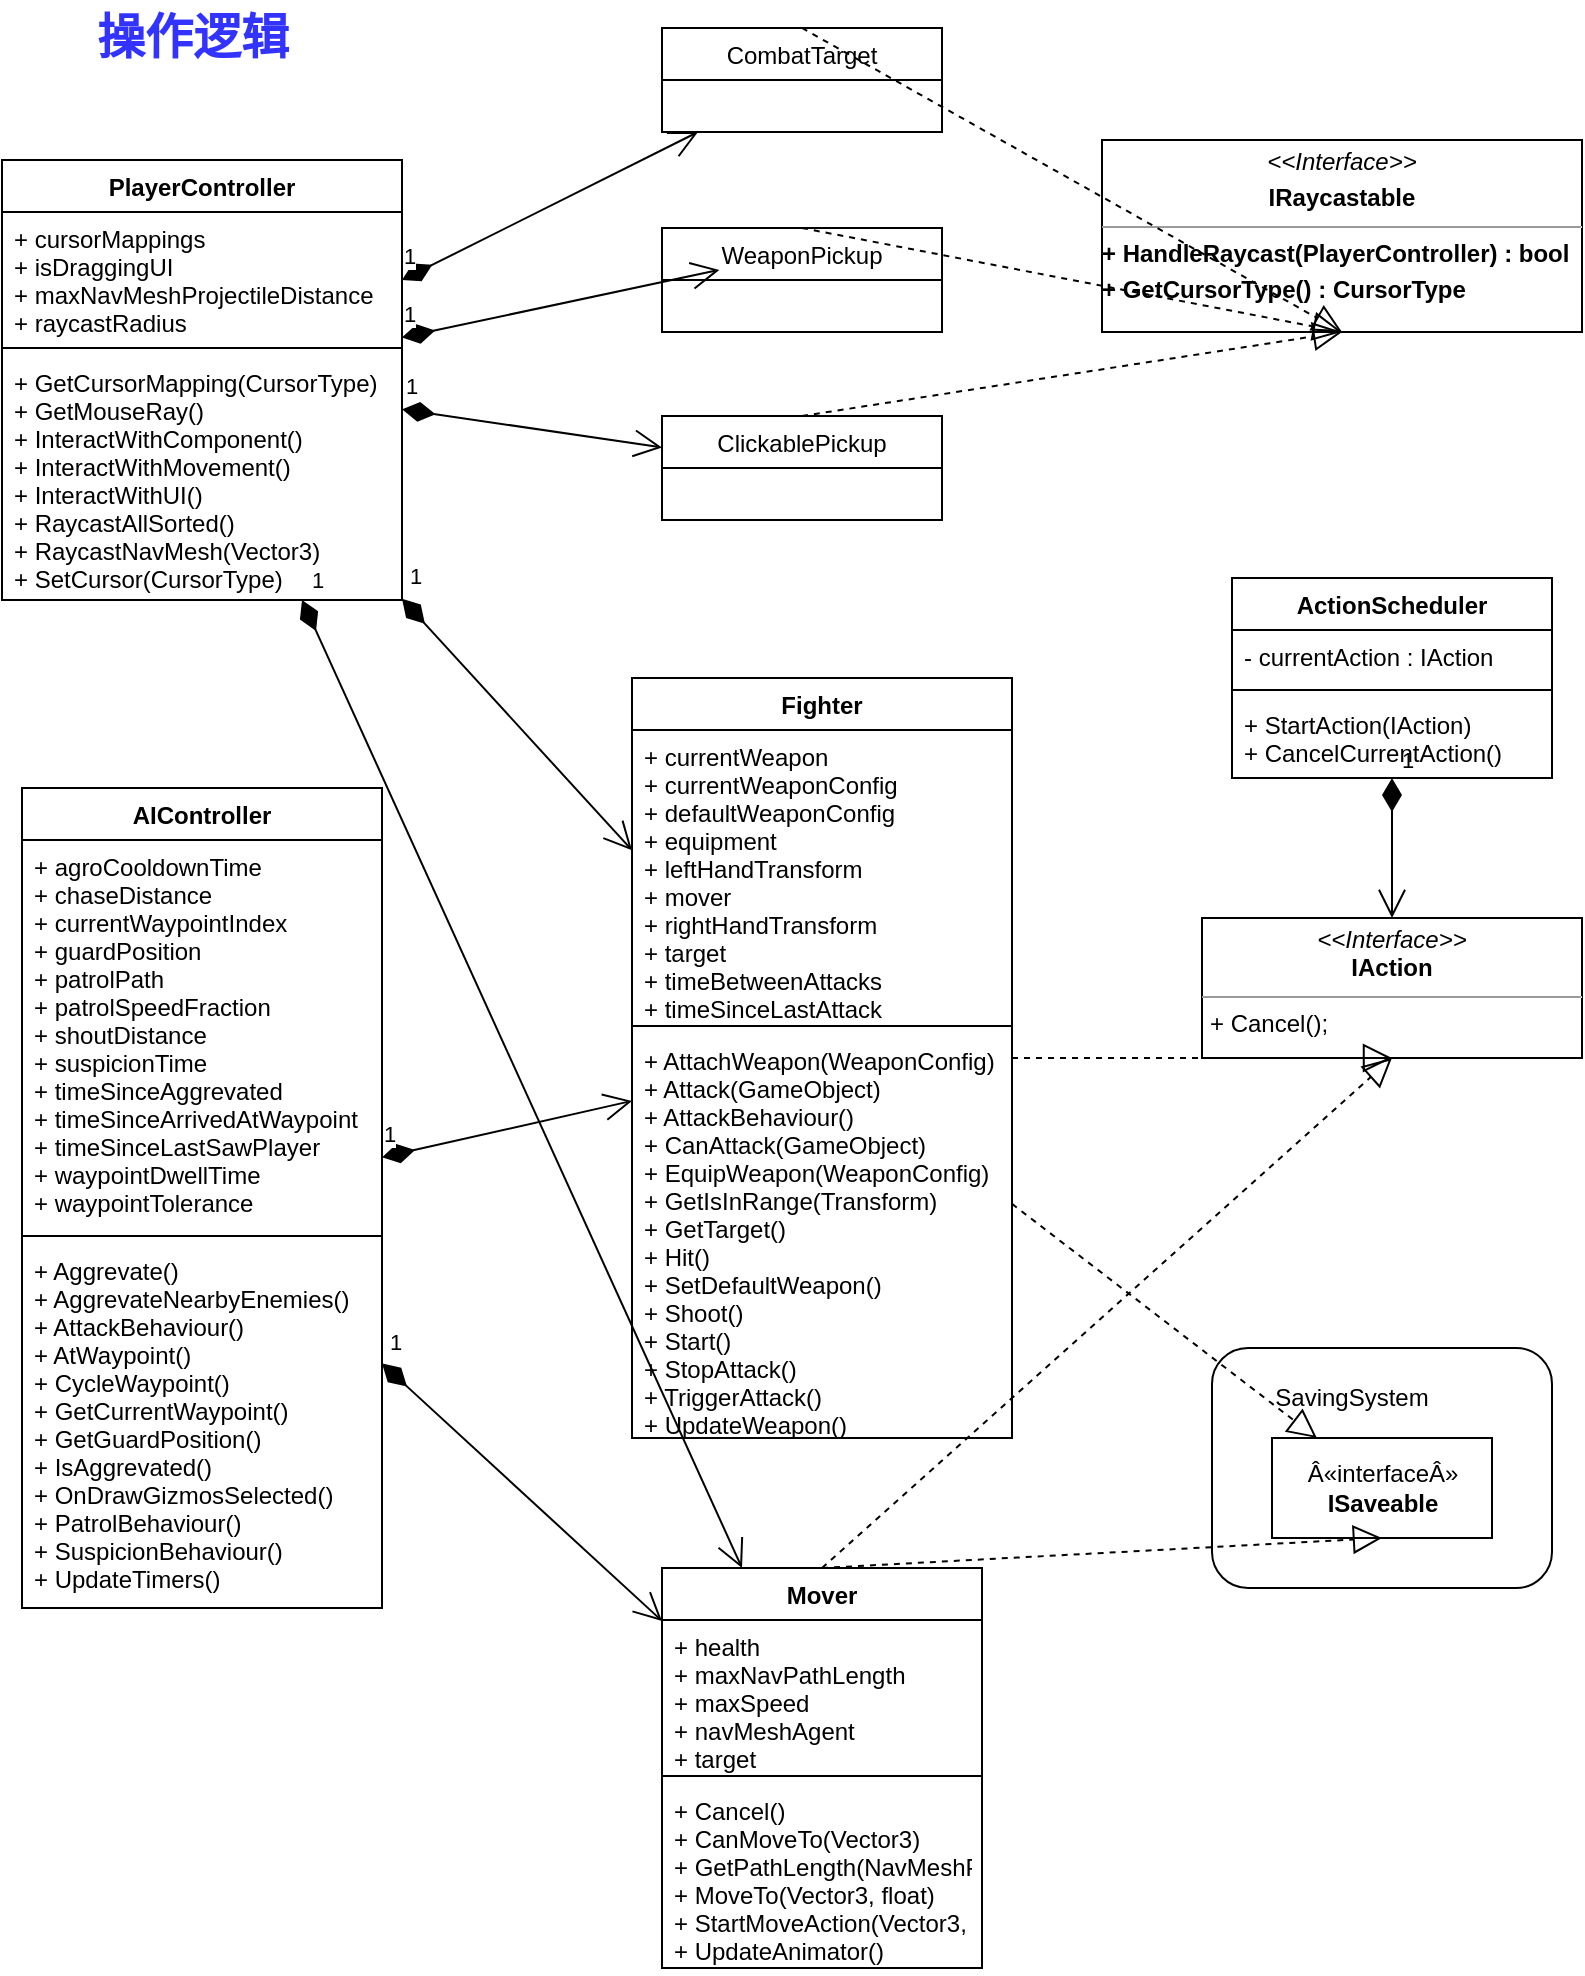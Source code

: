 <mxfile version="13.1.3">
    <diagram id="6hGFLwfOUW9BJ-s0fimq" name="Page-1">
        <mxGraphModel dx="1222" dy="932" grid="1" gridSize="10" guides="1" tooltips="1" connect="1" arrows="1" fold="1" page="1" pageScale="1" pageWidth="827" pageHeight="1169" math="0" shadow="0">
            <root>
                <mxCell id="0"/>
                <mxCell id="1" parent="0"/>
                <mxCell id="2" value="&lt;p style=&quot;margin: 0px ; margin-top: 4px ; text-align: center&quot;&gt;&lt;i&gt;&amp;lt;&amp;lt;Interface&amp;gt;&amp;gt;&lt;/i&gt;&lt;br&gt;&lt;/p&gt;&lt;p style=&quot;margin: 0px ; margin-top: 4px ; text-align: center&quot;&gt;&lt;b&gt;IRaycastable&lt;/b&gt;&lt;/p&gt;&lt;hr size=&quot;1&quot;&gt;&lt;p style=&quot;margin: 4px 0px 0px&quot;&gt;&lt;b&gt;+ HandleRaycast(PlayerController) : bool&lt;/b&gt;&lt;/p&gt;&lt;p style=&quot;margin: 4px 0px 0px&quot;&gt;&lt;b&gt;+ GetCursorType() : CursorType&lt;/b&gt;&lt;/p&gt;" style="verticalAlign=top;align=left;overflow=fill;fontSize=12;fontFamily=Helvetica;html=1;" vertex="1" parent="1">
                    <mxGeometry x="580" y="126" width="240" height="96" as="geometry"/>
                </mxCell>
                <mxCell id="3" value="" style="endArrow=block;dashed=1;endFill=0;endSize=12;html=1;entryX=0.5;entryY=1;entryDx=0;entryDy=0;exitX=0.5;exitY=0;exitDx=0;exitDy=0;" edge="1" parent="1" source="13" target="2">
                    <mxGeometry width="160" relative="1" as="geometry">
                        <mxPoint x="580" y="226" as="sourcePoint"/>
                        <mxPoint x="640" y="406" as="targetPoint"/>
                    </mxGeometry>
                </mxCell>
                <mxCell id="21" value="" style="endArrow=block;dashed=1;endFill=0;endSize=12;html=1;entryX=0.5;entryY=1;entryDx=0;entryDy=0;exitX=0.5;exitY=0;exitDx=0;exitDy=0;" edge="1" parent="1" source="9" target="2">
                    <mxGeometry width="160" relative="1" as="geometry">
                        <mxPoint x="590" y="236" as="sourcePoint"/>
                        <mxPoint x="590" y="152" as="targetPoint"/>
                    </mxGeometry>
                </mxCell>
                <mxCell id="22" value="" style="endArrow=block;dashed=1;endFill=0;endSize=12;html=1;entryX=0.5;entryY=1;entryDx=0;entryDy=0;exitX=0.5;exitY=0;exitDx=0;exitDy=0;" edge="1" parent="1" source="17" target="2">
                    <mxGeometry width="160" relative="1" as="geometry">
                        <mxPoint x="780" y="230" as="sourcePoint"/>
                        <mxPoint x="590" y="152" as="targetPoint"/>
                    </mxGeometry>
                </mxCell>
                <mxCell id="25" value="" style="rounded=1;whiteSpace=wrap;html=1;" vertex="1" parent="1">
                    <mxGeometry x="635" y="730" width="170" height="120" as="geometry"/>
                </mxCell>
                <mxCell id="26" value="Â«interfaceÂ»&lt;br&gt;&lt;b&gt;ISaveable&lt;/b&gt;" style="html=1;" vertex="1" parent="1">
                    <mxGeometry x="665" y="775" width="110" height="50" as="geometry"/>
                </mxCell>
                <mxCell id="27" value="SavingSystem" style="text;html=1;strokeColor=none;fillColor=none;align=center;verticalAlign=middle;whiteSpace=wrap;rounded=0;" vertex="1" parent="1">
                    <mxGeometry x="665" y="745" width="80" height="20" as="geometry"/>
                </mxCell>
                <mxCell id="28" value="&lt;p style=&quot;margin: 0px ; margin-top: 4px ; text-align: center&quot;&gt;&lt;i&gt;&amp;lt;&amp;lt;Interface&amp;gt;&amp;gt;&lt;/i&gt;&lt;br&gt;&lt;b&gt;IAction&lt;/b&gt;&lt;/p&gt;&lt;hr size=&quot;1&quot;&gt;&lt;p style=&quot;margin: 0px ; margin-left: 4px&quot;&gt;+&amp;nbsp;Cancel();&lt;/p&gt;" style="verticalAlign=top;align=left;overflow=fill;fontSize=12;fontFamily=Helvetica;html=1;" vertex="1" parent="1">
                    <mxGeometry x="630" y="515" width="190" height="70" as="geometry"/>
                </mxCell>
                <mxCell id="41" value="" style="endArrow=block;dashed=1;endFill=0;endSize=12;html=1;entryX=0.5;entryY=1;entryDx=0;entryDy=0;" edge="1" parent="1" source="29" target="28">
                    <mxGeometry width="160" relative="1" as="geometry">
                        <mxPoint x="780" y="230" as="sourcePoint"/>
                        <mxPoint x="780" y="152" as="targetPoint"/>
                    </mxGeometry>
                </mxCell>
                <mxCell id="42" value="" style="endArrow=block;dashed=1;endFill=0;endSize=12;html=1;entryX=0.5;entryY=1;entryDx=0;entryDy=0;exitX=0.5;exitY=0;exitDx=0;exitDy=0;" edge="1" parent="1" source="37" target="28">
                    <mxGeometry width="160" relative="1" as="geometry">
                        <mxPoint x="585" y="496" as="sourcePoint"/>
                        <mxPoint x="705" y="422" as="targetPoint"/>
                    </mxGeometry>
                </mxCell>
                <mxCell id="48" value="1" style="endArrow=open;html=1;endSize=12;startArrow=diamondThin;startSize=14;startFill=1;edgeStyle=orthogonalEdgeStyle;align=left;verticalAlign=bottom;" edge="1" parent="1" source="43" target="28">
                    <mxGeometry x="-1" y="3" relative="1" as="geometry">
                        <mxPoint x="145" y="575" as="sourcePoint"/>
                        <mxPoint x="305" y="575" as="targetPoint"/>
                    </mxGeometry>
                </mxCell>
                <mxCell id="57" value="" style="endArrow=block;dashed=1;endFill=0;endSize=12;html=1;entryX=0.5;entryY=1;entryDx=0;entryDy=0;exitX=0.5;exitY=0;exitDx=0;exitDy=0;" edge="1" parent="1" source="37" target="26">
                    <mxGeometry width="160" relative="1" as="geometry">
                        <mxPoint x="834" y="496" as="sourcePoint"/>
                        <mxPoint x="705" y="422" as="targetPoint"/>
                    </mxGeometry>
                </mxCell>
                <mxCell id="60" value="" style="endArrow=block;dashed=1;endFill=0;endSize=12;html=1;" edge="1" parent="1" source="29" target="26">
                    <mxGeometry width="160" relative="1" as="geometry">
                        <mxPoint x="650" y="575.683" as="sourcePoint"/>
                        <mxPoint x="870.0" y="436" as="targetPoint"/>
                    </mxGeometry>
                </mxCell>
                <mxCell id="62" value="1" style="endArrow=open;html=1;endSize=12;startArrow=diamondThin;startSize=14;startFill=1;align=left;verticalAlign=bottom;" edge="1" parent="1" source="53" target="13">
                    <mxGeometry x="-1" y="3" relative="1" as="geometry">
                        <mxPoint x="920" y="426" as="sourcePoint"/>
                        <mxPoint x="730" y="356" as="targetPoint"/>
                    </mxGeometry>
                </mxCell>
                <mxCell id="63" value="1" style="endArrow=open;html=1;endSize=12;startArrow=diamondThin;startSize=14;startFill=1;align=left;verticalAlign=bottom;entryX=0.205;entryY=0.403;entryDx=0;entryDy=0;entryPerimeter=0;" edge="1" parent="1" source="53" target="9">
                    <mxGeometry x="-1" y="3" relative="1" as="geometry">
                        <mxPoint x="240" y="224.205" as="sourcePoint"/>
                        <mxPoint x="460" y="154.256" as="targetPoint"/>
                    </mxGeometry>
                </mxCell>
                <mxCell id="64" value="1" style="endArrow=open;html=1;endSize=12;startArrow=diamondThin;startSize=14;startFill=1;align=left;verticalAlign=bottom;" edge="1" parent="1" source="53" target="17">
                    <mxGeometry x="-1" y="3" relative="1" as="geometry">
                        <mxPoint x="240" y="247.671" as="sourcePoint"/>
                        <mxPoint x="488.7" y="226.956" as="targetPoint"/>
                    </mxGeometry>
                </mxCell>
                <mxCell id="65" value="1" style="endArrow=open;html=1;endSize=12;startArrow=diamondThin;startSize=14;startFill=1;align=left;verticalAlign=bottom;" edge="1" parent="1" source="53" target="29">
                    <mxGeometry x="-1" y="3" relative="1" as="geometry">
                        <mxPoint x="240" y="273.949" as="sourcePoint"/>
                        <mxPoint x="460" y="313.436" as="targetPoint"/>
                    </mxGeometry>
                </mxCell>
                <mxCell id="66" value="1" style="endArrow=open;html=1;endSize=12;startArrow=diamondThin;startSize=14;startFill=1;align=left;verticalAlign=bottom;entryX=0.25;entryY=0;entryDx=0;entryDy=0;" edge="1" parent="1" source="53" target="37">
                    <mxGeometry x="-1" y="3" relative="1" as="geometry">
                        <mxPoint x="240" y="347.566" as="sourcePoint"/>
                        <mxPoint x="460" y="549.012" as="targetPoint"/>
                    </mxGeometry>
                </mxCell>
                <mxCell id="67" value="1" style="endArrow=open;html=1;endSize=12;startArrow=diamondThin;startSize=14;startFill=1;align=left;verticalAlign=bottom;" edge="1" parent="1" source="49" target="37">
                    <mxGeometry x="-1" y="3" relative="1" as="geometry">
                        <mxPoint x="203.871" y="366.0" as="sourcePoint"/>
                        <mxPoint x="500" y="876" as="targetPoint"/>
                    </mxGeometry>
                </mxCell>
                <mxCell id="68" value="1" style="endArrow=open;html=1;endSize=12;startArrow=diamondThin;startSize=14;startFill=1;align=left;verticalAlign=bottom;" edge="1" parent="1" source="49" target="29">
                    <mxGeometry x="-1" y="3" relative="1" as="geometry">
                        <mxPoint x="220" y="761.366" as="sourcePoint"/>
                        <mxPoint x="460" y="922.341" as="targetPoint"/>
                    </mxGeometry>
                </mxCell>
                <mxCell id="53" value="PlayerController" style="swimlane;fontStyle=1;align=center;verticalAlign=top;childLayout=stackLayout;horizontal=1;startSize=26;horizontalStack=0;resizeParent=1;resizeParentMax=0;resizeLast=0;collapsible=1;marginBottom=0;" vertex="1" parent="1">
                    <mxGeometry x="30" y="136" width="200" height="220" as="geometry"/>
                </mxCell>
                <mxCell id="54" value="+ cursorMappings&#10;+ isDraggingUI&#10;+ maxNavMeshProjectileDistance&#10;+ raycastRadius" style="text;strokeColor=none;fillColor=none;align=left;verticalAlign=top;spacingLeft=4;spacingRight=4;overflow=hidden;rotatable=0;points=[[0,0.5],[1,0.5]];portConstraint=eastwest;" vertex="1" parent="53">
                    <mxGeometry y="26" width="200" height="64" as="geometry"/>
                </mxCell>
                <mxCell id="55" value="" style="line;strokeWidth=1;fillColor=none;align=left;verticalAlign=middle;spacingTop=-1;spacingLeft=3;spacingRight=3;rotatable=0;labelPosition=right;points=[];portConstraint=eastwest;" vertex="1" parent="53">
                    <mxGeometry y="90" width="200" height="8" as="geometry"/>
                </mxCell>
                <mxCell id="56" value="+ GetCursorMapping(CursorType)&#10;+ GetMouseRay()&#10;+ InteractWithComponent()&#10;+ InteractWithMovement()&#10;+ InteractWithUI()&#10;+ RaycastAllSorted()&#10;+ RaycastNavMesh(Vector3)&#10;+ SetCursor(CursorType)" style="text;strokeColor=none;fillColor=none;align=left;verticalAlign=top;spacingLeft=4;spacingRight=4;overflow=hidden;rotatable=0;points=[[0,0.5],[1,0.5]];portConstraint=eastwest;" vertex="1" parent="53">
                    <mxGeometry y="98" width="200" height="122" as="geometry"/>
                </mxCell>
                <mxCell id="13" value="CombatTarget" style="swimlane;fontStyle=0;childLayout=stackLayout;horizontal=1;startSize=26;fillColor=none;horizontalStack=0;resizeParent=1;resizeParentMax=0;resizeLast=0;collapsible=1;marginBottom=0;" vertex="1" parent="1">
                    <mxGeometry x="360" y="70" width="140" height="52" as="geometry"/>
                </mxCell>
                <mxCell id="17" value="ClickablePickup" style="swimlane;fontStyle=0;childLayout=stackLayout;horizontal=1;startSize=26;fillColor=none;horizontalStack=0;resizeParent=1;resizeParentMax=0;resizeLast=0;collapsible=1;marginBottom=0;" vertex="1" parent="1">
                    <mxGeometry x="360" y="264" width="140" height="52" as="geometry"/>
                </mxCell>
                <mxCell id="9" value="WeaponPickup" style="swimlane;fontStyle=0;childLayout=stackLayout;horizontal=1;startSize=26;fillColor=none;horizontalStack=0;resizeParent=1;resizeParentMax=0;resizeLast=0;collapsible=1;marginBottom=0;" vertex="1" parent="1">
                    <mxGeometry x="360" y="170" width="140" height="52" as="geometry"/>
                </mxCell>
                <mxCell id="37" value="Mover" style="swimlane;fontStyle=1;align=center;verticalAlign=top;childLayout=stackLayout;horizontal=1;startSize=26;horizontalStack=0;resizeParent=1;resizeParentMax=0;resizeLast=0;collapsible=1;marginBottom=0;" vertex="1" parent="1">
                    <mxGeometry x="360" y="840" width="160" height="200" as="geometry"/>
                </mxCell>
                <mxCell id="38" value="+ health&#10;+ maxNavPathLength&#10;+ maxSpeed&#10;+ navMeshAgent&#10;+ target" style="text;strokeColor=none;fillColor=none;align=left;verticalAlign=top;spacingLeft=4;spacingRight=4;overflow=hidden;rotatable=0;points=[[0,0.5],[1,0.5]];portConstraint=eastwest;" vertex="1" parent="37">
                    <mxGeometry y="26" width="160" height="74" as="geometry"/>
                </mxCell>
                <mxCell id="39" value="" style="line;strokeWidth=1;fillColor=none;align=left;verticalAlign=middle;spacingTop=-1;spacingLeft=3;spacingRight=3;rotatable=0;labelPosition=right;points=[];portConstraint=eastwest;" vertex="1" parent="37">
                    <mxGeometry y="100" width="160" height="8" as="geometry"/>
                </mxCell>
                <mxCell id="40" value="+ Cancel()&#10;+ CanMoveTo(Vector3)&#10;+ GetPathLength(NavMeshPath)&#10;+ MoveTo(Vector3, float)&#10;+ StartMoveAction(Vector3, float)&#10;+ UpdateAnimator()" style="text;strokeColor=none;fillColor=none;align=left;verticalAlign=top;spacingLeft=4;spacingRight=4;overflow=hidden;rotatable=0;points=[[0,0.5],[1,0.5]];portConstraint=eastwest;" vertex="1" parent="37">
                    <mxGeometry y="108" width="160" height="92" as="geometry"/>
                </mxCell>
                <mxCell id="49" value="AIController" style="swimlane;fontStyle=1;align=center;verticalAlign=top;childLayout=stackLayout;horizontal=1;startSize=26;horizontalStack=0;resizeParent=1;resizeParentMax=0;resizeLast=0;collapsible=1;marginBottom=0;" vertex="1" parent="1">
                    <mxGeometry x="40" y="450" width="180" height="410" as="geometry"/>
                </mxCell>
                <mxCell id="50" value="+ agroCooldownTime&#10;+ chaseDistance&#10;+ currentWaypointIndex&#10;+ guardPosition&#10;+ patrolPath&#10;+ patrolSpeedFraction&#10;+ shoutDistance&#10;+ suspicionTime&#10;+ timeSinceAggrevated&#10;+ timeSinceArrivedAtWaypoint&#10;+ timeSinceLastSawPlayer&#10;+ waypointDwellTime&#10;+ waypointTolerance" style="text;strokeColor=none;fillColor=none;align=left;verticalAlign=top;spacingLeft=4;spacingRight=4;overflow=hidden;rotatable=0;points=[[0,0.5],[1,0.5]];portConstraint=eastwest;" vertex="1" parent="49">
                    <mxGeometry y="26" width="180" height="194" as="geometry"/>
                </mxCell>
                <mxCell id="51" value="" style="line;strokeWidth=1;fillColor=none;align=left;verticalAlign=middle;spacingTop=-1;spacingLeft=3;spacingRight=3;rotatable=0;labelPosition=right;points=[];portConstraint=eastwest;" vertex="1" parent="49">
                    <mxGeometry y="220" width="180" height="8" as="geometry"/>
                </mxCell>
                <mxCell id="52" value="+ Aggrevate()&#10;+ AggrevateNearbyEnemies()&#10;+ AttackBehaviour()&#10;+ AtWaypoint()&#10;+ CycleWaypoint()&#10;+ GetCurrentWaypoint()&#10;+ GetGuardPosition()&#10;+ IsAggrevated()&#10;+ OnDrawGizmosSelected()&#10;+ PatrolBehaviour()&#10;+ SuspicionBehaviour()&#10;+ UpdateTimers()" style="text;strokeColor=none;fillColor=none;align=left;verticalAlign=top;spacingLeft=4;spacingRight=4;overflow=hidden;rotatable=0;points=[[0,0.5],[1,0.5]];portConstraint=eastwest;" vertex="1" parent="49">
                    <mxGeometry y="228" width="180" height="182" as="geometry"/>
                </mxCell>
                <mxCell id="29" value="Fighter" style="swimlane;fontStyle=1;align=center;verticalAlign=top;childLayout=stackLayout;horizontal=1;startSize=26;horizontalStack=0;resizeParent=1;resizeParentMax=0;resizeLast=0;collapsible=1;marginBottom=0;" vertex="1" parent="1">
                    <mxGeometry x="345" y="395" width="190" height="380" as="geometry"/>
                </mxCell>
                <mxCell id="30" value="+ currentWeapon&#10;+ currentWeaponConfig&#10;+ defaultWeaponConfig&#10;+ equipment&#10;+ leftHandTransform&#10;+ mover&#10;+ rightHandTransform&#10;+ target&#10;+ timeBetweenAttacks&#10;+ timeSinceLastAttack" style="text;strokeColor=none;fillColor=none;align=left;verticalAlign=top;spacingLeft=4;spacingRight=4;overflow=hidden;rotatable=0;points=[[0,0.5],[1,0.5]];portConstraint=eastwest;" vertex="1" parent="29">
                    <mxGeometry y="26" width="190" height="144" as="geometry"/>
                </mxCell>
                <mxCell id="31" value="" style="line;strokeWidth=1;fillColor=none;align=left;verticalAlign=middle;spacingTop=-1;spacingLeft=3;spacingRight=3;rotatable=0;labelPosition=right;points=[];portConstraint=eastwest;" vertex="1" parent="29">
                    <mxGeometry y="170" width="190" height="8" as="geometry"/>
                </mxCell>
                <mxCell id="32" value="+ AttachWeapon(WeaponConfig)&#10;+ Attack(GameObject)&#10;+ AttackBehaviour()&#10;+ CanAttack(GameObject)&#10;+ EquipWeapon(WeaponConfig)&#10;+ GetIsInRange(Transform)&#10;+ GetTarget()&#10;+ Hit()&#10;+ SetDefaultWeapon()&#10;+ Shoot()&#10;+ Start()&#10;+ StopAttack()&#10;+ TriggerAttack()&#10;+ UpdateWeapon()" style="text;strokeColor=none;fillColor=none;align=left;verticalAlign=top;spacingLeft=4;spacingRight=4;overflow=hidden;rotatable=0;points=[[0,0.5],[1,0.5]];portConstraint=eastwest;" vertex="1" parent="29">
                    <mxGeometry y="178" width="190" height="202" as="geometry"/>
                </mxCell>
                <mxCell id="43" value="ActionScheduler" style="swimlane;fontStyle=1;align=center;verticalAlign=top;childLayout=stackLayout;horizontal=1;startSize=26;horizontalStack=0;resizeParent=1;resizeParentMax=0;resizeLast=0;collapsible=1;marginBottom=0;" vertex="1" parent="1">
                    <mxGeometry x="645" y="345" width="160" height="100" as="geometry"/>
                </mxCell>
                <mxCell id="44" value="- currentAction : IAction" style="text;strokeColor=none;fillColor=none;align=left;verticalAlign=top;spacingLeft=4;spacingRight=4;overflow=hidden;rotatable=0;points=[[0,0.5],[1,0.5]];portConstraint=eastwest;" vertex="1" parent="43">
                    <mxGeometry y="26" width="160" height="26" as="geometry"/>
                </mxCell>
                <mxCell id="45" value="" style="line;strokeWidth=1;fillColor=none;align=left;verticalAlign=middle;spacingTop=-1;spacingLeft=3;spacingRight=3;rotatable=0;labelPosition=right;points=[];portConstraint=eastwest;" vertex="1" parent="43">
                    <mxGeometry y="52" width="160" height="8" as="geometry"/>
                </mxCell>
                <mxCell id="46" value="+ StartAction(IAction)&#10;+ CancelCurrentAction()" style="text;strokeColor=none;fillColor=none;align=left;verticalAlign=top;spacingLeft=4;spacingRight=4;overflow=hidden;rotatable=0;points=[[0,0.5],[1,0.5]];portConstraint=eastwest;" vertex="1" parent="43">
                    <mxGeometry y="60" width="160" height="40" as="geometry"/>
                </mxCell>
                <mxCell id="69" value="操作逻辑" style="text;html=1;align=center;verticalAlign=middle;resizable=0;points=[];autosize=1;fontColor=#3333FF;labelBorderColor=none;labelBackgroundColor=none;fontSize=24;fontStyle=1" vertex="1" parent="1">
                    <mxGeometry x="70" y="60" width="110" height="30" as="geometry"/>
                </mxCell>
            </root>
        </mxGraphModel>
    </diagram>
</mxfile>